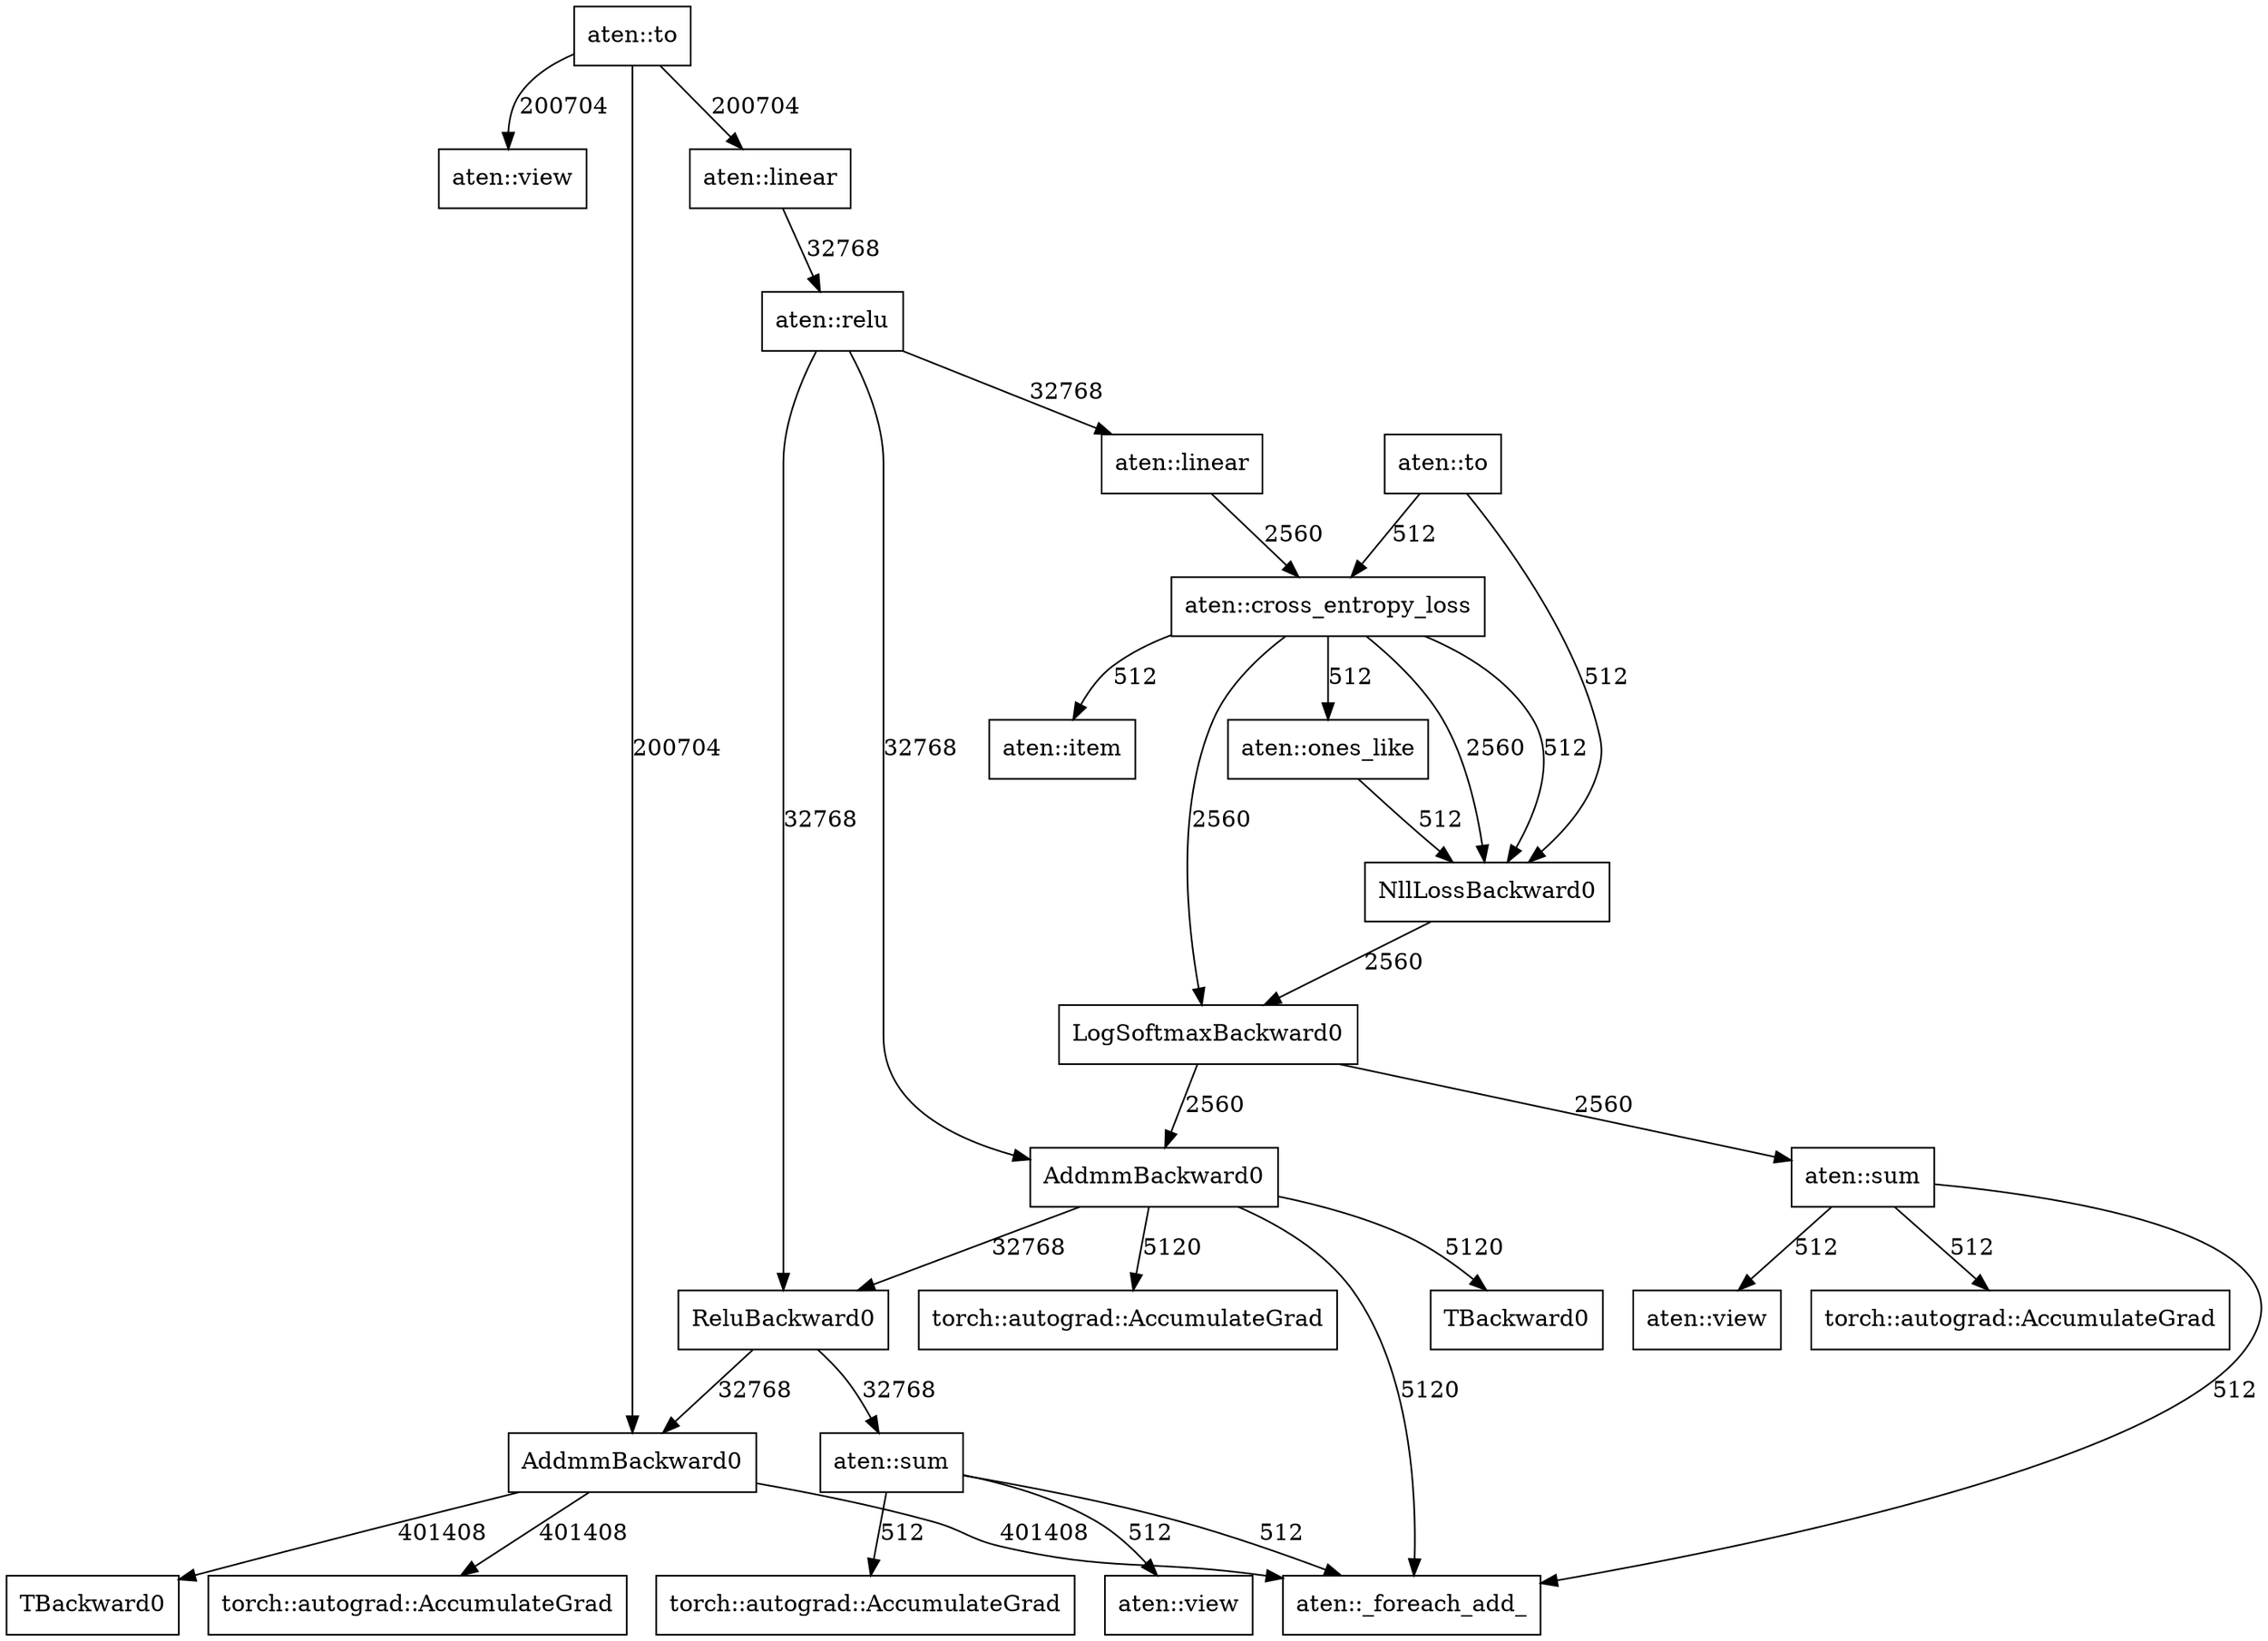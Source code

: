 digraph G {
    773 [shape=box, label="aten::to"]
    774 [shape=box, label="aten::to"]
    775 [shape=box, label="aten::view"]
    776 [shape=box, label="aten::linear"]
    777 [shape=box, label="aten::relu"]
    778 [shape=box, label="aten::linear"]
    779 [shape=box, label="aten::cross_entropy_loss"]
    780 [shape=box, label="aten::ones_like"]
    781 [shape=box, label="NllLossBackward0"]
    782 [shape=box, label="LogSoftmaxBackward0"]
    783 [shape=box, label="AddmmBackward0"]
    784 [shape=box, label="aten::sum"]
    785 [shape=box, label="aten::view"]
    786 [shape=box, label="torch::autograd::AccumulateGrad"]
    787 [shape=box, label="TBackward0"]
    788 [shape=box, label="torch::autograd::AccumulateGrad"]
    789 [shape=box, label="ReluBackward0"]
    790 [shape=box, label="AddmmBackward0"]
    791 [shape=box, label="aten::sum"]
    792 [shape=box, label="aten::view"]
    793 [shape=box, label="torch::autograd::AccumulateGrad"]
    794 [shape=box, label="TBackward0"]
    795 [shape=box, label="torch::autograd::AccumulateGrad"]
    796 [shape=box, label="aten::_foreach_add_"]
    797 [shape=box, label="aten::item"]
    773 -> 775 [label="200704"]
    773 -> 776 [label="200704"]
    776 -> 777 [label="32768"]
    777 -> 778 [label="32768"]
    774 -> 779 [label="512"]
    778 -> 779 [label="2560"]
    779 -> 780 [label="512"]
    774 -> 781 [label="512"]
    779 -> 781 [label="2560"]
    779 -> 781 [label="512"]
    780 -> 781 [label="512"]
    779 -> 782 [label="2560"]
    781 -> 782 [label="2560"]
    777 -> 783 [label="32768"]
    782 -> 783 [label="2560"]
    782 -> 784 [label="2560"]
    784 -> 785 [label="512"]
    784 -> 786 [label="512"]
    783 -> 787 [label="5120"]
    783 -> 788 [label="5120"]
    777 -> 789 [label="32768"]
    783 -> 789 [label="32768"]
    773 -> 790 [label="200704"]
    789 -> 790 [label="32768"]
    789 -> 791 [label="32768"]
    791 -> 792 [label="512"]
    791 -> 793 [label="512"]
    790 -> 794 [label="401408"]
    790 -> 795 [label="401408"]
    783 -> 796 [label="5120"]
    784 -> 796 [label="512"]
    790 -> 796 [label="401408"]
    791 -> 796 [label="512"]
    779 -> 797 [label="512"]
}